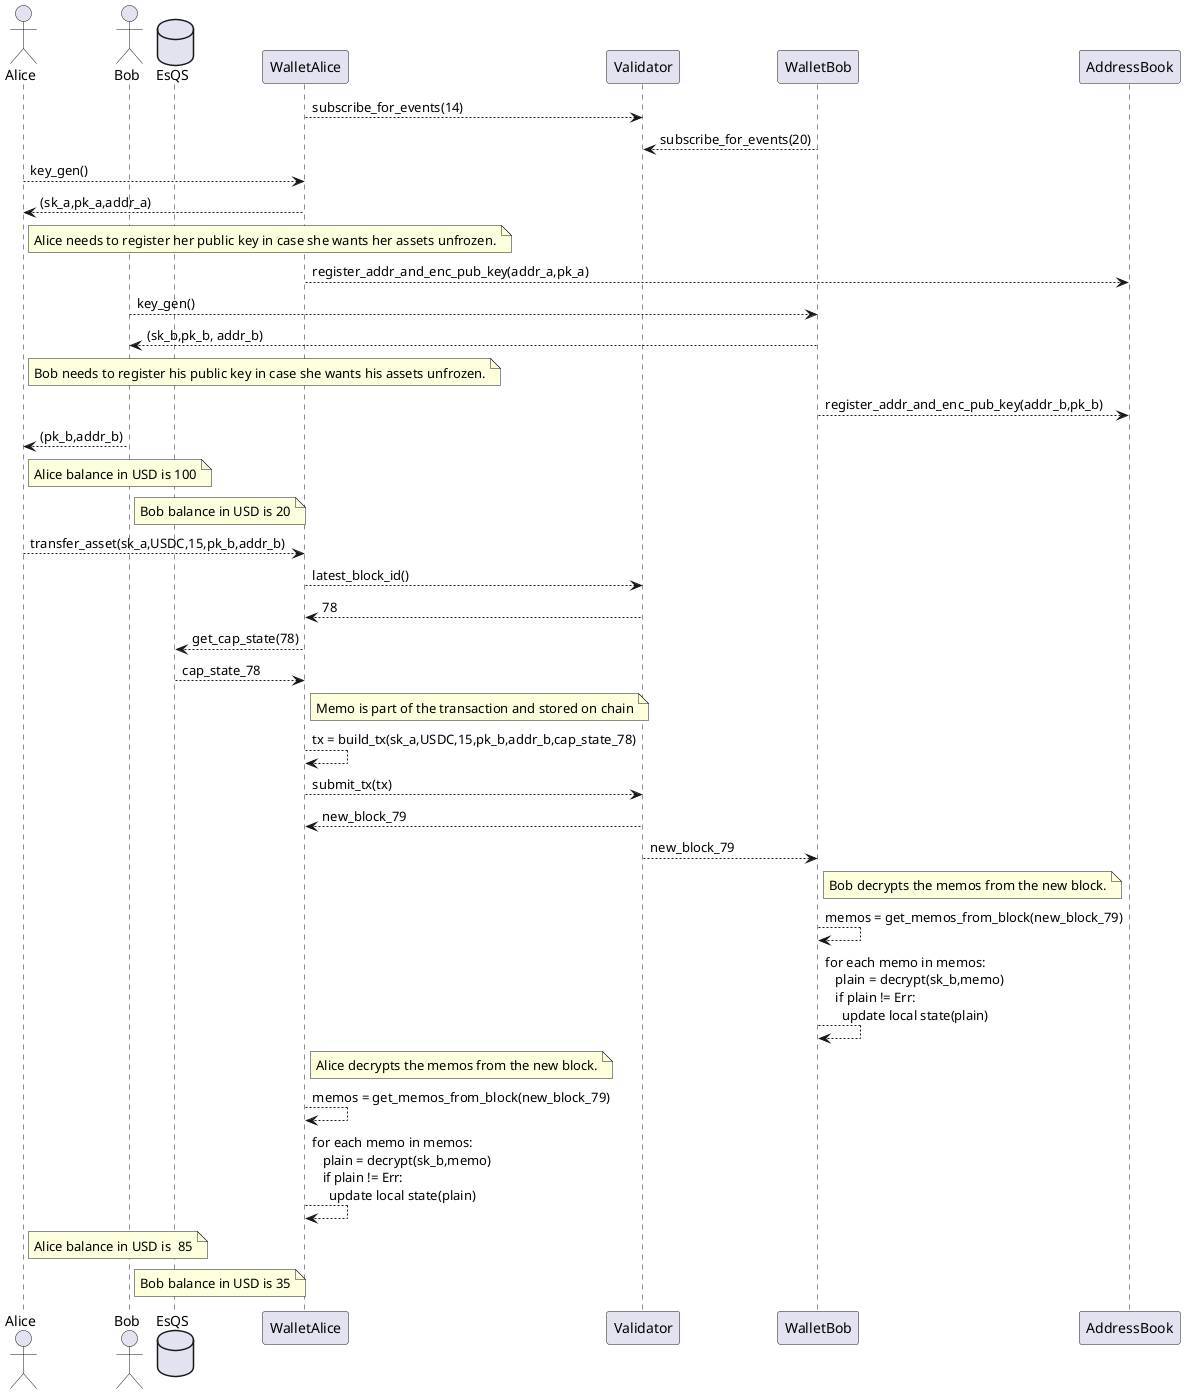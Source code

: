 @startuml
Actor Alice
Actor Bob
Database EsQS

WalletAlice --> Validator: subscribe_for_events(14)
WalletBob --> Validator: subscribe_for_events(20)

Alice --> WalletAlice: key_gen()
WalletAlice --> Alice: (sk_a,pk_a,addr_a)

note right Alice
Alice needs to register her public key in case she wants her assets unfrozen.
end note
WalletAlice --> AddressBook: register_addr_and_enc_pub_key(addr_a,pk_a)

Bob --> WalletBob: key_gen()
WalletBob --> Bob: (sk_b,pk_b, addr_b)

note right Alice
Bob needs to register his public key in case she wants his assets unfrozen.
end note
WalletBob --> AddressBook: register_addr_and_enc_pub_key(addr_b,pk_b)

Bob --> Alice: (pk_b,addr_b)

note right Alice
Alice balance in USD is 100
end note

note right Bob
Bob balance in USD is 20
end note

Alice --> WalletAlice: transfer_asset(sk_a,USDC,15,pk_b,addr_b)

WalletAlice --> Validator: latest_block_id()
Validator --> WalletAlice: 78
WalletAlice --> EsQS: get_cap_state(78)
EsQS --> WalletAlice: cap_state_78

note right WalletAlice
Memo is part of the transaction and stored on chain
end note

WalletAlice --> WalletAlice: tx = build_tx(sk_a,USDC,15,pk_b,addr_b,cap_state_78)

WalletAlice --> Validator: submit_tx(tx)

Validator --> WalletAlice:new_block_79
Validator --> WalletBob:new_block_79

note right WalletBob
Bob decrypts the memos from the new block.
end note
WalletBob --> WalletBob: memos = get_memos_from_block(new_block_79)
WalletBob --> WalletBob: for each memo in memos: \n   plain = decrypt(sk_b,memo) \n   if plain != Err: \n     update local state(plain)

note right WalletAlice
Alice decrypts the memos from the new block.
end note
WalletAlice --> WalletAlice: memos = get_memos_from_block(new_block_79)
WalletAlice --> WalletAlice: for each memo in memos: \n   plain = decrypt(sk_b,memo) \n   if plain != Err: \n     update local state(plain)

note right Alice
Alice balance in USD is  85
end note

note right Bob
Bob balance in USD is 35
end note


@enduml